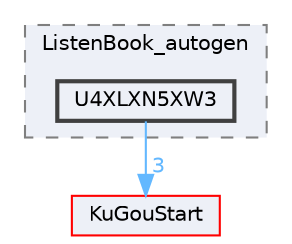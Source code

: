 digraph "U4XLXN5XW3"
{
 // LATEX_PDF_SIZE
  bgcolor="transparent";
  edge [fontname=Helvetica,fontsize=10,labelfontname=Helvetica,labelfontsize=10];
  node [fontname=Helvetica,fontsize=10,shape=box,height=0.2,width=0.4];
  compound=true
  subgraph clusterdir_75711a4a231da906fde07b7664c78588 {
    graph [ bgcolor="#edf0f7", pencolor="grey50", label="ListenBook_autogen", fontname=Helvetica,fontsize=10 style="filled,dashed", URL="dir_75711a4a231da906fde07b7664c78588.html",tooltip=""]
  dir_4e781e22b31f62f08710e7a16dbce195 [label="U4XLXN5XW3", fillcolor="#edf0f7", color="grey25", style="filled,bold", URL="dir_4e781e22b31f62f08710e7a16dbce195.html",tooltip=""];
  }
  dir_e60601b218beddc6af0778ac41ea9cb2 [label="KuGouStart", fillcolor="#edf0f7", color="red", style="filled", URL="dir_e60601b218beddc6af0778ac41ea9cb2.html",tooltip=""];
  dir_4e781e22b31f62f08710e7a16dbce195->dir_e60601b218beddc6af0778ac41ea9cb2 [headlabel="3", labeldistance=1.5 headhref="dir_000347_000172.html" href="dir_000347_000172.html" color="steelblue1" fontcolor="steelblue1"];
}
